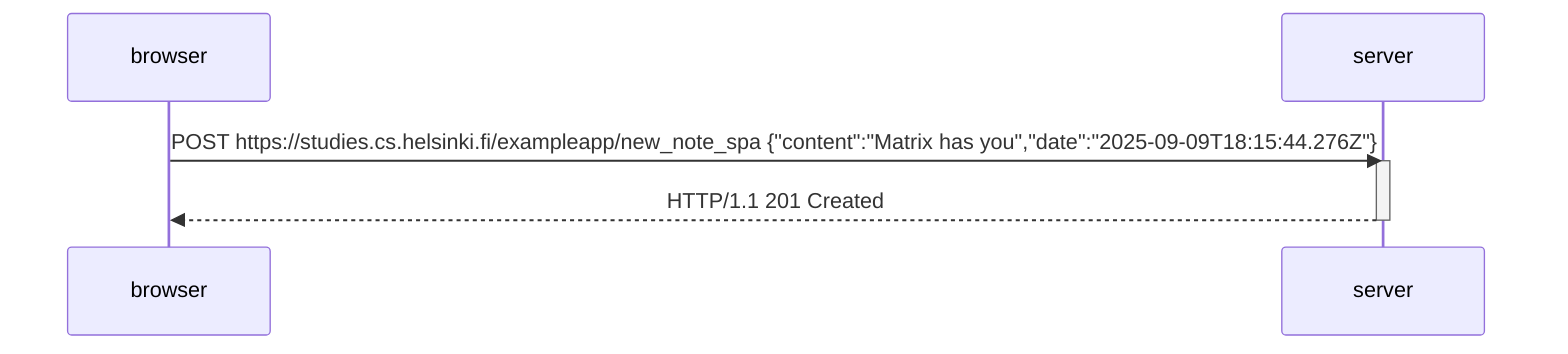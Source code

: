 sequenceDiagram
    participant browser
    participant server

    browser->>server: POST https://studies.cs.helsinki.fi/exampleapp/new_note_spa {"content":"Matrix has you","date":"2025-09-09T18:15:44.276Z"}
    activate server
    server-->>browser: HTTP/1.1 201 Created
    deactivate server